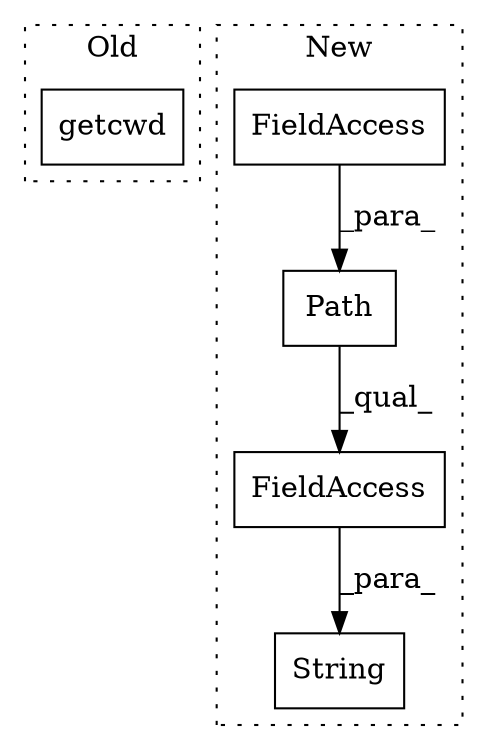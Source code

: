digraph G {
subgraph cluster0 {
1 [label="getcwd" a="32" s="26370" l="8" shape="box"];
label = "Old";
style="dotted";
}
subgraph cluster1 {
2 [label="String" a="32" s="26315,26362" l="7,1" shape="box"];
3 [label="Path" a="32" s="26322,26354" l="5,1" shape="box"];
4 [label="FieldAccess" a="22" s="26322" l="40" shape="box"];
5 [label="FieldAccess" a="22" s="26327" l="27" shape="box"];
label = "New";
style="dotted";
}
3 -> 4 [label="_qual_"];
4 -> 2 [label="_para_"];
5 -> 3 [label="_para_"];
}
